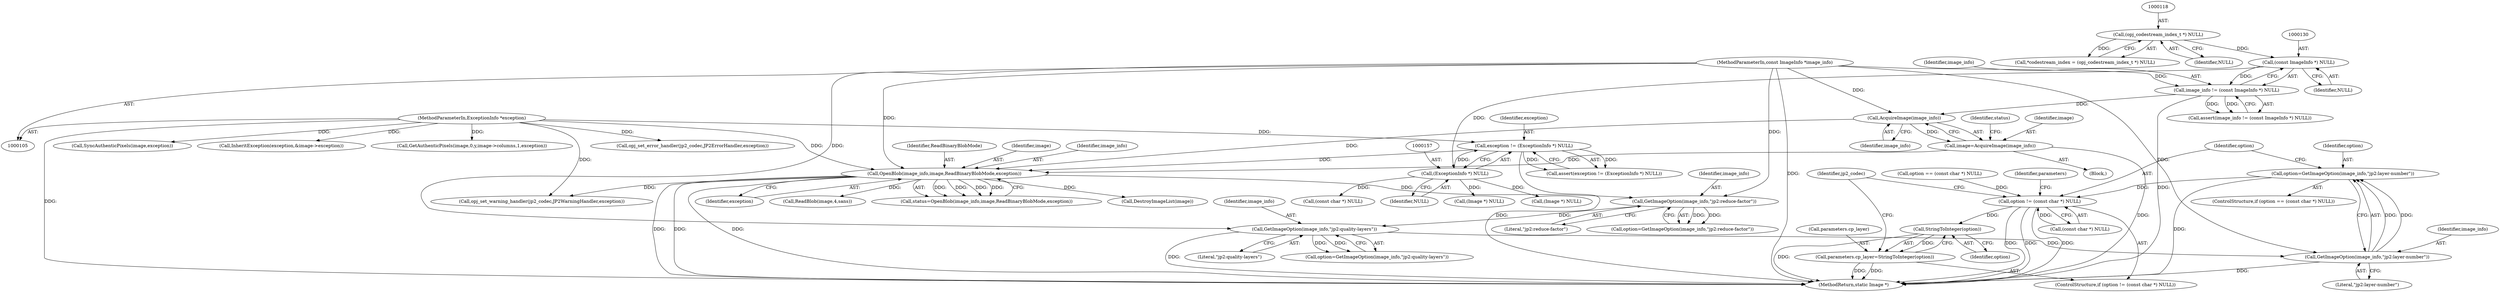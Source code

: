 digraph "0_ImageMagick_ac23b02ecb741e5de60f5235ea443790c88a0b80@pointer" {
"1000278" [label="(Call,option=GetImageOption(image_info,\"jp2:layer-number\"))"];
"1000280" [label="(Call,GetImageOption(image_info,\"jp2:layer-number\"))"];
"1000269" [label="(Call,GetImageOption(image_info,\"jp2:quality-layers\"))"];
"1000252" [label="(Call,GetImageOption(image_info,\"jp2:reduce-factor\"))"];
"1000171" [label="(Call,OpenBlob(image_info,image,ReadBinaryBlobMode,exception))"];
"1000167" [label="(Call,AcquireImage(image_info))"];
"1000127" [label="(Call,image_info != (const ImageInfo *) NULL)"];
"1000106" [label="(MethodParameterIn,const ImageInfo *image_info)"];
"1000129" [label="(Call,(const ImageInfo *) NULL)"];
"1000117" [label="(Call,(opj_codestream_index_t *) NULL)"];
"1000165" [label="(Call,image=AcquireImage(image_info))"];
"1000154" [label="(Call,exception != (ExceptionInfo *) NULL)"];
"1000107" [label="(MethodParameterIn,ExceptionInfo *exception)"];
"1000156" [label="(Call,(ExceptionInfo *) NULL)"];
"1000284" [label="(Call,option != (const char *) NULL)"];
"1000293" [label="(Call,StringToInteger(option))"];
"1000289" [label="(Call,parameters.cp_layer=StringToInteger(option))"];
"1000129" [label="(Call,(const ImageInfo *) NULL)"];
"1000284" [label="(Call,option != (const char *) NULL)"];
"1000981" [label="(Call,SyncAuthenticPixels(image,exception))"];
"1000171" [label="(Call,OpenBlob(image_info,image,ReadBinaryBlobMode,exception))"];
"1000202" [label="(Call,(Image *) NULL)"];
"1000115" [label="(Call,*codestream_index = (opj_codestream_index_t *) NULL)"];
"1000286" [label="(Call,(const char *) NULL)"];
"1000131" [label="(Identifier,NULL)"];
"1000653" [label="(Call,InheritException(exception,&image->exception))"];
"1000298" [label="(Identifier,jp2_codec)"];
"1000267" [label="(Call,option=GetImageOption(image_info,\"jp2:quality-layers\"))"];
"1000191" [label="(Call,ReadBlob(image,4,sans))"];
"1000108" [label="(Block,)"];
"1000186" [label="(Call,(Image *) NULL)"];
"1000169" [label="(Call,status=OpenBlob(image_info,image,ReadBinaryBlobMode,exception))"];
"1000280" [label="(Call,GetImageOption(image_info,\"jp2:layer-number\"))"];
"1000273" [label="(Call,option == (const char *) NULL)"];
"1000278" [label="(Call,option=GetImageOption(image_info,\"jp2:layer-number\"))"];
"1000128" [label="(Identifier,image_info)"];
"1000291" [label="(Identifier,parameters)"];
"1000272" [label="(ControlStructure,if (option == (const char *) NULL))"];
"1000170" [label="(Identifier,status)"];
"1000119" [label="(Identifier,NULL)"];
"1000166" [label="(Identifier,image)"];
"1000258" [label="(Call,(const char *) NULL)"];
"1000156" [label="(Call,(ExceptionInfo *) NULL)"];
"1000281" [label="(Identifier,image_info)"];
"1000126" [label="(Call,assert(image_info != (const ImageInfo *) NULL))"];
"1000153" [label="(Call,assert(exception != (ExceptionInfo *) NULL))"];
"1000165" [label="(Call,image=AcquireImage(image_info))"];
"1000174" [label="(Identifier,ReadBinaryBlobMode)"];
"1000290" [label="(Call,parameters.cp_layer)"];
"1000250" [label="(Call,option=GetImageOption(image_info,\"jp2:reduce-factor\"))"];
"1000293" [label="(Call,StringToInteger(option))"];
"1000285" [label="(Identifier,option)"];
"1000117" [label="(Call,(opj_codestream_index_t *) NULL)"];
"1000773" [label="(Call,GetAuthenticPixels(image,0,y,image->columns,1,exception))"];
"1000254" [label="(Literal,\"jp2:reduce-factor\")"];
"1000270" [label="(Identifier,image_info)"];
"1000289" [label="(Call,parameters.cp_layer=StringToInteger(option))"];
"1000183" [label="(Call,DestroyImageList(image))"];
"1000173" [label="(Identifier,image)"];
"1000167" [label="(Call,AcquireImage(image_info))"];
"1000271" [label="(Literal,\"jp2:quality-layers\")"];
"1000155" [label="(Identifier,exception)"];
"1000269" [label="(Call,GetImageOption(image_info,\"jp2:quality-layers\"))"];
"1000283" [label="(ControlStructure,if (option != (const char *) NULL))"];
"1000294" [label="(Identifier,option)"];
"1000282" [label="(Literal,\"jp2:layer-number\")"];
"1000279" [label="(Identifier,option)"];
"1001016" [label="(MethodReturn,static Image *)"];
"1000168" [label="(Identifier,image_info)"];
"1000158" [label="(Identifier,NULL)"];
"1000253" [label="(Identifier,image_info)"];
"1000243" [label="(Call,opj_set_error_handler(jp2_codec,JP2ErrorHandler,exception))"];
"1000175" [label="(Identifier,exception)"];
"1000154" [label="(Call,exception != (ExceptionInfo *) NULL)"];
"1000252" [label="(Call,GetImageOption(image_info,\"jp2:reduce-factor\"))"];
"1000107" [label="(MethodParameterIn,ExceptionInfo *exception)"];
"1000127" [label="(Call,image_info != (const ImageInfo *) NULL)"];
"1000106" [label="(MethodParameterIn,const ImageInfo *image_info)"];
"1000172" [label="(Identifier,image_info)"];
"1000239" [label="(Call,opj_set_warning_handler(jp2_codec,JP2WarningHandler,exception))"];
"1000278" -> "1000272"  [label="AST: "];
"1000278" -> "1000280"  [label="CFG: "];
"1000279" -> "1000278"  [label="AST: "];
"1000280" -> "1000278"  [label="AST: "];
"1000285" -> "1000278"  [label="CFG: "];
"1000278" -> "1001016"  [label="DDG: "];
"1000280" -> "1000278"  [label="DDG: "];
"1000280" -> "1000278"  [label="DDG: "];
"1000278" -> "1000284"  [label="DDG: "];
"1000280" -> "1000282"  [label="CFG: "];
"1000281" -> "1000280"  [label="AST: "];
"1000282" -> "1000280"  [label="AST: "];
"1000280" -> "1001016"  [label="DDG: "];
"1000269" -> "1000280"  [label="DDG: "];
"1000106" -> "1000280"  [label="DDG: "];
"1000269" -> "1000267"  [label="AST: "];
"1000269" -> "1000271"  [label="CFG: "];
"1000270" -> "1000269"  [label="AST: "];
"1000271" -> "1000269"  [label="AST: "];
"1000267" -> "1000269"  [label="CFG: "];
"1000269" -> "1001016"  [label="DDG: "];
"1000269" -> "1000267"  [label="DDG: "];
"1000269" -> "1000267"  [label="DDG: "];
"1000252" -> "1000269"  [label="DDG: "];
"1000106" -> "1000269"  [label="DDG: "];
"1000252" -> "1000250"  [label="AST: "];
"1000252" -> "1000254"  [label="CFG: "];
"1000253" -> "1000252"  [label="AST: "];
"1000254" -> "1000252"  [label="AST: "];
"1000250" -> "1000252"  [label="CFG: "];
"1000252" -> "1000250"  [label="DDG: "];
"1000252" -> "1000250"  [label="DDG: "];
"1000171" -> "1000252"  [label="DDG: "];
"1000106" -> "1000252"  [label="DDG: "];
"1000171" -> "1000169"  [label="AST: "];
"1000171" -> "1000175"  [label="CFG: "];
"1000172" -> "1000171"  [label="AST: "];
"1000173" -> "1000171"  [label="AST: "];
"1000174" -> "1000171"  [label="AST: "];
"1000175" -> "1000171"  [label="AST: "];
"1000169" -> "1000171"  [label="CFG: "];
"1000171" -> "1001016"  [label="DDG: "];
"1000171" -> "1001016"  [label="DDG: "];
"1000171" -> "1001016"  [label="DDG: "];
"1000171" -> "1000169"  [label="DDG: "];
"1000171" -> "1000169"  [label="DDG: "];
"1000171" -> "1000169"  [label="DDG: "];
"1000171" -> "1000169"  [label="DDG: "];
"1000167" -> "1000171"  [label="DDG: "];
"1000106" -> "1000171"  [label="DDG: "];
"1000165" -> "1000171"  [label="DDG: "];
"1000154" -> "1000171"  [label="DDG: "];
"1000107" -> "1000171"  [label="DDG: "];
"1000171" -> "1000183"  [label="DDG: "];
"1000171" -> "1000191"  [label="DDG: "];
"1000171" -> "1000239"  [label="DDG: "];
"1000167" -> "1000165"  [label="AST: "];
"1000167" -> "1000168"  [label="CFG: "];
"1000168" -> "1000167"  [label="AST: "];
"1000165" -> "1000167"  [label="CFG: "];
"1000167" -> "1000165"  [label="DDG: "];
"1000127" -> "1000167"  [label="DDG: "];
"1000106" -> "1000167"  [label="DDG: "];
"1000127" -> "1000126"  [label="AST: "];
"1000127" -> "1000129"  [label="CFG: "];
"1000128" -> "1000127"  [label="AST: "];
"1000129" -> "1000127"  [label="AST: "];
"1000126" -> "1000127"  [label="CFG: "];
"1000127" -> "1001016"  [label="DDG: "];
"1000127" -> "1000126"  [label="DDG: "];
"1000127" -> "1000126"  [label="DDG: "];
"1000106" -> "1000127"  [label="DDG: "];
"1000129" -> "1000127"  [label="DDG: "];
"1000106" -> "1000105"  [label="AST: "];
"1000106" -> "1001016"  [label="DDG: "];
"1000129" -> "1000131"  [label="CFG: "];
"1000130" -> "1000129"  [label="AST: "];
"1000131" -> "1000129"  [label="AST: "];
"1000117" -> "1000129"  [label="DDG: "];
"1000129" -> "1000156"  [label="DDG: "];
"1000117" -> "1000115"  [label="AST: "];
"1000117" -> "1000119"  [label="CFG: "];
"1000118" -> "1000117"  [label="AST: "];
"1000119" -> "1000117"  [label="AST: "];
"1000115" -> "1000117"  [label="CFG: "];
"1000117" -> "1000115"  [label="DDG: "];
"1000165" -> "1000108"  [label="AST: "];
"1000166" -> "1000165"  [label="AST: "];
"1000170" -> "1000165"  [label="CFG: "];
"1000165" -> "1001016"  [label="DDG: "];
"1000154" -> "1000153"  [label="AST: "];
"1000154" -> "1000156"  [label="CFG: "];
"1000155" -> "1000154"  [label="AST: "];
"1000156" -> "1000154"  [label="AST: "];
"1000153" -> "1000154"  [label="CFG: "];
"1000154" -> "1001016"  [label="DDG: "];
"1000154" -> "1000153"  [label="DDG: "];
"1000154" -> "1000153"  [label="DDG: "];
"1000107" -> "1000154"  [label="DDG: "];
"1000156" -> "1000154"  [label="DDG: "];
"1000107" -> "1000105"  [label="AST: "];
"1000107" -> "1001016"  [label="DDG: "];
"1000107" -> "1000239"  [label="DDG: "];
"1000107" -> "1000243"  [label="DDG: "];
"1000107" -> "1000653"  [label="DDG: "];
"1000107" -> "1000773"  [label="DDG: "];
"1000107" -> "1000981"  [label="DDG: "];
"1000156" -> "1000158"  [label="CFG: "];
"1000157" -> "1000156"  [label="AST: "];
"1000158" -> "1000156"  [label="AST: "];
"1000156" -> "1000186"  [label="DDG: "];
"1000156" -> "1000202"  [label="DDG: "];
"1000156" -> "1000258"  [label="DDG: "];
"1000284" -> "1000283"  [label="AST: "];
"1000284" -> "1000286"  [label="CFG: "];
"1000285" -> "1000284"  [label="AST: "];
"1000286" -> "1000284"  [label="AST: "];
"1000291" -> "1000284"  [label="CFG: "];
"1000298" -> "1000284"  [label="CFG: "];
"1000284" -> "1001016"  [label="DDG: "];
"1000284" -> "1001016"  [label="DDG: "];
"1000284" -> "1001016"  [label="DDG: "];
"1000273" -> "1000284"  [label="DDG: "];
"1000286" -> "1000284"  [label="DDG: "];
"1000284" -> "1000293"  [label="DDG: "];
"1000293" -> "1000289"  [label="AST: "];
"1000293" -> "1000294"  [label="CFG: "];
"1000294" -> "1000293"  [label="AST: "];
"1000289" -> "1000293"  [label="CFG: "];
"1000293" -> "1001016"  [label="DDG: "];
"1000293" -> "1000289"  [label="DDG: "];
"1000289" -> "1000283"  [label="AST: "];
"1000290" -> "1000289"  [label="AST: "];
"1000298" -> "1000289"  [label="CFG: "];
"1000289" -> "1001016"  [label="DDG: "];
"1000289" -> "1001016"  [label="DDG: "];
}
